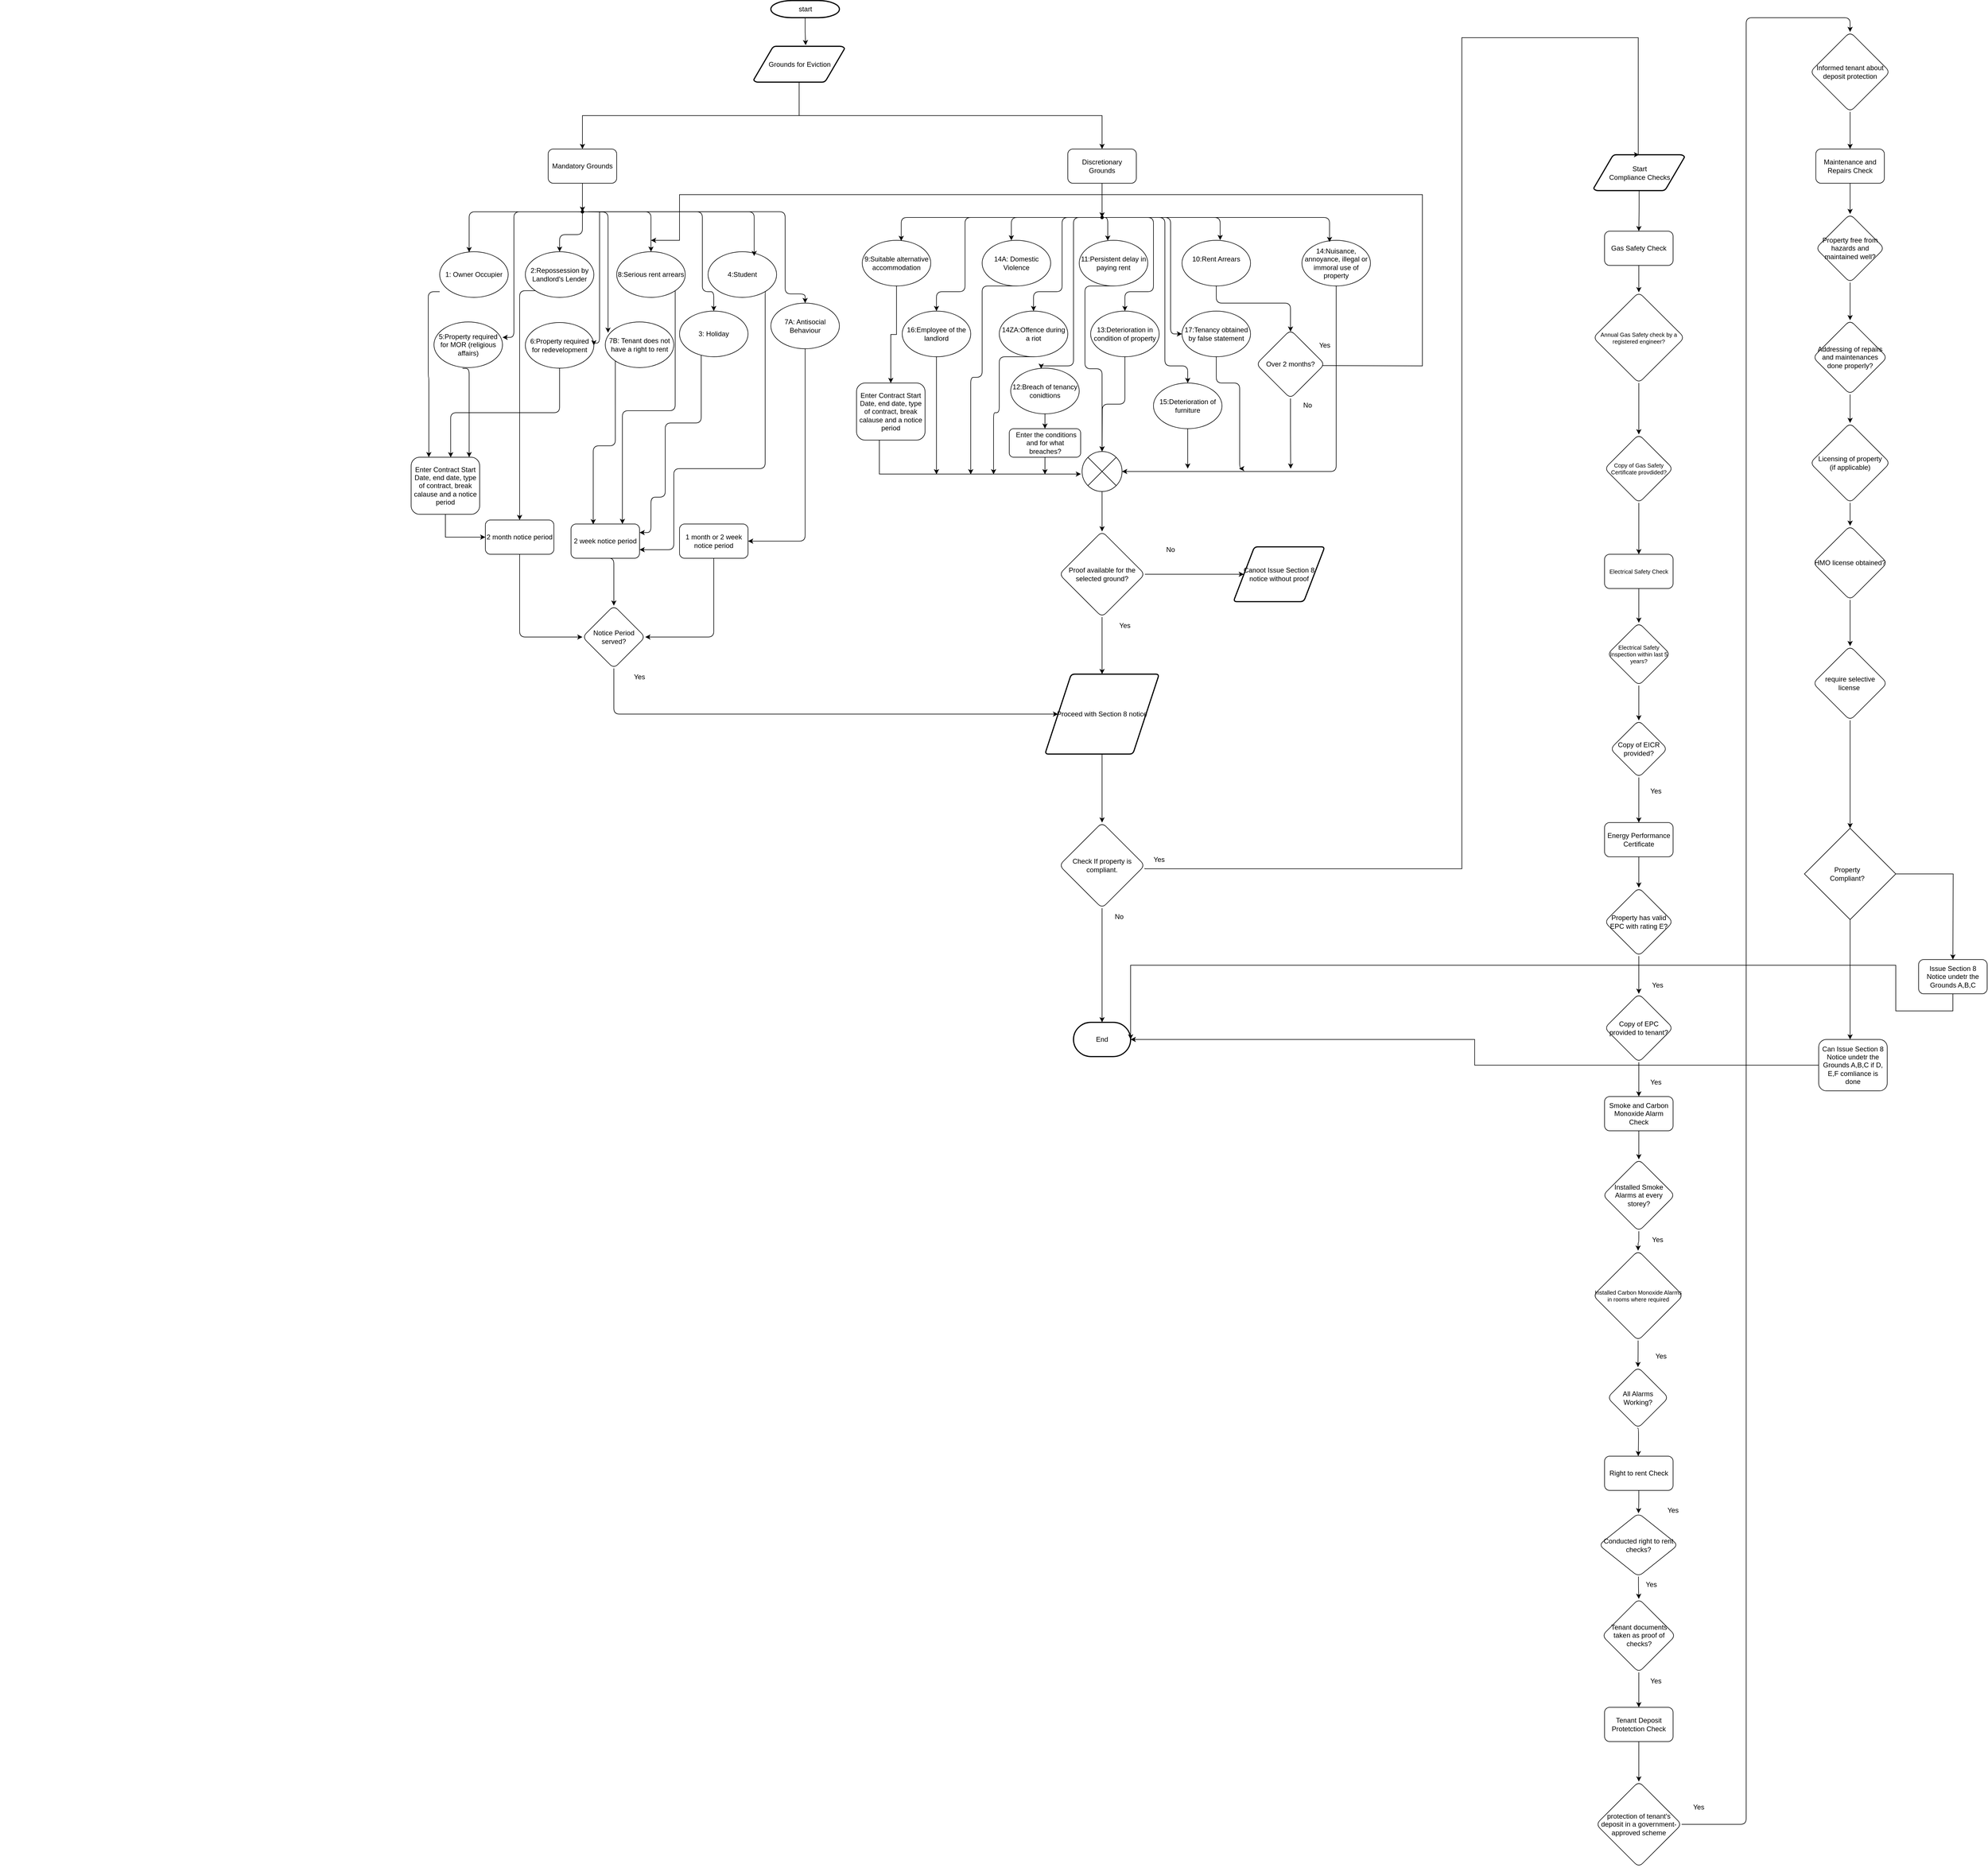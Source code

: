 <mxfile version="24.7.6">
  <diagram id="6a731a19-8d31-9384-78a2-239565b7b9f0" name="Page-1">
    <mxGraphModel dx="4200" dy="3295" grid="1" gridSize="10" guides="1" tooltips="1" connect="1" arrows="1" fold="1" page="1" pageScale="1" pageWidth="1169" pageHeight="827" backgroundImage="{&quot;src&quot;:&quot;data:page/id,w53Dd-lVr7fE5M_wyQU0&quot;}" math="0" shadow="0">
      <root>
        <mxCell id="0" />
        <mxCell id="1" parent="0" />
        <mxCell id="SI17v7a-W4Yoiyr1OpRp-143" value="start" style="shape=mxgraph.flowchart.terminator;strokeWidth=2;gradientDirection=north;fontStyle=0;html=1;labelBackgroundColor=none;rounded=1;aspect=fixed;" parent="1" vertex="1">
          <mxGeometry x="1350" y="-150" width="120" height="30" as="geometry" />
        </mxCell>
        <mxCell id="NaB1ei5CI6gFPzK8n1wO-52" value="" style="edgeStyle=orthogonalEdgeStyle;rounded=1;orthogonalLoop=1;jettySize=auto;html=1;labelBackgroundColor=none;fontColor=default;" parent="1" source="SI17v7a-W4Yoiyr1OpRp-144" target="SI17v7a-W4Yoiyr1OpRp-207" edge="1">
          <mxGeometry relative="1" as="geometry" />
        </mxCell>
        <mxCell id="SI17v7a-W4Yoiyr1OpRp-144" value="&lt;div&gt;Start&lt;/div&gt;Compliance Checks" style="shape=mxgraph.flowchart.data;strokeWidth=2;gradientDirection=north;fontStyle=0;html=1;labelBackgroundColor=none;rounded=1;" parent="1" vertex="1">
          <mxGeometry x="2791.01" y="120" width="159" height="63" as="geometry" />
        </mxCell>
        <mxCell id="NaB1ei5CI6gFPzK8n1wO-49" style="edgeStyle=orthogonalEdgeStyle;rounded=1;orthogonalLoop=1;jettySize=auto;html=1;exitX=0.5;exitY=1;exitDx=0;exitDy=0;entryX=0.5;entryY=0;entryDx=0;entryDy=0;labelBackgroundColor=none;fontColor=default;" parent="1" source="SI17v7a-W4Yoiyr1OpRp-197" target="SI17v7a-W4Yoiyr1OpRp-202" edge="1">
          <mxGeometry relative="1" as="geometry" />
        </mxCell>
        <mxCell id="SI17v7a-W4Yoiyr1OpRp-197" value="Annual Gas Safety check by a registered engineer?" style="rhombus;whiteSpace=wrap;html=1;rounded=1;fontSize=10;labelBackgroundColor=none;" parent="1" vertex="1">
          <mxGeometry x="2790.01" y="361" width="160" height="159" as="geometry" />
        </mxCell>
        <mxCell id="SI17v7a-W4Yoiyr1OpRp-205" value="" style="edgeStyle=orthogonalEdgeStyle;rounded=1;orthogonalLoop=1;jettySize=auto;html=1;labelBackgroundColor=none;fontColor=default;" parent="1" source="SI17v7a-W4Yoiyr1OpRp-202" target="SI17v7a-W4Yoiyr1OpRp-204" edge="1">
          <mxGeometry relative="1" as="geometry" />
        </mxCell>
        <mxCell id="SI17v7a-W4Yoiyr1OpRp-202" value="Copy of Gas Safety Certificate provdided?" style="rhombus;whiteSpace=wrap;html=1;rounded=1;fontSize=10;labelBackgroundColor=none;" parent="1" vertex="1">
          <mxGeometry x="2810" y="610" width="120" height="120" as="geometry" />
        </mxCell>
        <mxCell id="NaB1ei5CI6gFPzK8n1wO-14" value="" style="edgeStyle=orthogonalEdgeStyle;rounded=1;orthogonalLoop=1;jettySize=auto;html=1;labelBackgroundColor=none;fontColor=default;" parent="1" source="SI17v7a-W4Yoiyr1OpRp-204" target="SI17v7a-W4Yoiyr1OpRp-210" edge="1">
          <mxGeometry relative="1" as="geometry" />
        </mxCell>
        <mxCell id="SI17v7a-W4Yoiyr1OpRp-204" value="Electrical Safety Check" style="whiteSpace=wrap;html=1;fontSize=10;rounded=1;labelBackgroundColor=none;" parent="1" vertex="1">
          <mxGeometry x="2810" y="820" width="120" height="60" as="geometry" />
        </mxCell>
        <mxCell id="NaB1ei5CI6gFPzK8n1wO-54" value="" style="edgeStyle=orthogonalEdgeStyle;rounded=1;orthogonalLoop=1;jettySize=auto;html=1;labelBackgroundColor=none;fontColor=default;" parent="1" source="SI17v7a-W4Yoiyr1OpRp-207" target="SI17v7a-W4Yoiyr1OpRp-197" edge="1">
          <mxGeometry relative="1" as="geometry" />
        </mxCell>
        <mxCell id="SI17v7a-W4Yoiyr1OpRp-207" value="Gas Safety Check" style="rounded=1;whiteSpace=wrap;html=1;labelBackgroundColor=none;" parent="1" vertex="1">
          <mxGeometry x="2810.01" y="254" width="120" height="60" as="geometry" />
        </mxCell>
        <mxCell id="NaB1ei5CI6gFPzK8n1wO-15" value="" style="edgeStyle=orthogonalEdgeStyle;rounded=1;orthogonalLoop=1;jettySize=auto;html=1;labelBackgroundColor=none;fontColor=default;" parent="1" source="SI17v7a-W4Yoiyr1OpRp-210" target="SI17v7a-W4Yoiyr1OpRp-217" edge="1">
          <mxGeometry relative="1" as="geometry" />
        </mxCell>
        <mxCell id="SI17v7a-W4Yoiyr1OpRp-210" value="Electrical Safety Inspection within last 5 years?" style="rhombus;whiteSpace=wrap;html=1;fontSize=10;labelBackgroundColor=none;rounded=1;" parent="1" vertex="1">
          <mxGeometry x="2815" y="940" width="110" height="110" as="geometry" />
        </mxCell>
        <mxCell id="NaB1ei5CI6gFPzK8n1wO-16" value="" style="edgeStyle=orthogonalEdgeStyle;rounded=1;orthogonalLoop=1;jettySize=auto;html=1;labelBackgroundColor=none;fontColor=default;" parent="1" source="SI17v7a-W4Yoiyr1OpRp-217" target="SI17v7a-W4Yoiyr1OpRp-218" edge="1">
          <mxGeometry relative="1" as="geometry" />
        </mxCell>
        <mxCell id="SI17v7a-W4Yoiyr1OpRp-217" value="Copy of EICR provided?" style="rhombus;whiteSpace=wrap;html=1;aspect=fixed;labelBackgroundColor=none;rounded=1;" parent="1" vertex="1">
          <mxGeometry x="2820" y="1111" width="100" height="100" as="geometry" />
        </mxCell>
        <mxCell id="NaB1ei5CI6gFPzK8n1wO-17" value="" style="edgeStyle=orthogonalEdgeStyle;rounded=1;orthogonalLoop=1;jettySize=auto;html=1;labelBackgroundColor=none;fontColor=default;" parent="1" source="SI17v7a-W4Yoiyr1OpRp-218" target="SI17v7a-W4Yoiyr1OpRp-219" edge="1">
          <mxGeometry relative="1" as="geometry" />
        </mxCell>
        <mxCell id="SI17v7a-W4Yoiyr1OpRp-218" value="Energy Performance Certificate" style="rounded=1;whiteSpace=wrap;html=1;labelBackgroundColor=none;" parent="1" vertex="1">
          <mxGeometry x="2810" y="1290" width="120" height="60" as="geometry" />
        </mxCell>
        <mxCell id="NaB1ei5CI6gFPzK8n1wO-18" value="" style="edgeStyle=orthogonalEdgeStyle;rounded=1;orthogonalLoop=1;jettySize=auto;html=1;labelBackgroundColor=none;fontColor=default;" parent="1" source="SI17v7a-W4Yoiyr1OpRp-219" target="SI17v7a-W4Yoiyr1OpRp-220" edge="1">
          <mxGeometry relative="1" as="geometry" />
        </mxCell>
        <mxCell id="SI17v7a-W4Yoiyr1OpRp-219" value="Property has valid EPC with rating E?" style="rhombus;whiteSpace=wrap;html=1;aspect=fixed;labelBackgroundColor=none;rounded=1;" parent="1" vertex="1">
          <mxGeometry x="2810" y="1404" width="120" height="120" as="geometry" />
        </mxCell>
        <mxCell id="NaB1ei5CI6gFPzK8n1wO-19" value="" style="edgeStyle=orthogonalEdgeStyle;rounded=1;orthogonalLoop=1;jettySize=auto;html=1;labelBackgroundColor=none;fontColor=default;" parent="1" source="SI17v7a-W4Yoiyr1OpRp-220" target="SI17v7a-W4Yoiyr1OpRp-221" edge="1">
          <mxGeometry relative="1" as="geometry" />
        </mxCell>
        <mxCell id="SI17v7a-W4Yoiyr1OpRp-220" value="Copy of EPC provided to tenant?" style="rhombus;whiteSpace=wrap;html=1;aspect=fixed;labelBackgroundColor=none;rounded=1;" parent="1" vertex="1">
          <mxGeometry x="2810" y="1590" width="120" height="120" as="geometry" />
        </mxCell>
        <mxCell id="NaB1ei5CI6gFPzK8n1wO-20" value="" style="edgeStyle=orthogonalEdgeStyle;rounded=1;orthogonalLoop=1;jettySize=auto;html=1;labelBackgroundColor=none;fontColor=default;" parent="1" source="SI17v7a-W4Yoiyr1OpRp-221" target="SI17v7a-W4Yoiyr1OpRp-222" edge="1">
          <mxGeometry relative="1" as="geometry" />
        </mxCell>
        <mxCell id="SI17v7a-W4Yoiyr1OpRp-221" value="Smoke and Carbon Monoxide Alarm Check" style="rounded=1;whiteSpace=wrap;html=1;labelBackgroundColor=none;" parent="1" vertex="1">
          <mxGeometry x="2810" y="1770" width="120" height="60" as="geometry" />
        </mxCell>
        <mxCell id="NaB1ei5CI6gFPzK8n1wO-21" value="" style="edgeStyle=orthogonalEdgeStyle;rounded=1;orthogonalLoop=1;jettySize=auto;html=1;labelBackgroundColor=none;fontColor=default;" parent="1" source="SI17v7a-W4Yoiyr1OpRp-222" target="SI17v7a-W4Yoiyr1OpRp-223" edge="1">
          <mxGeometry relative="1" as="geometry" />
        </mxCell>
        <mxCell id="SI17v7a-W4Yoiyr1OpRp-222" value="Installed Smoke Alarms at every storey?" style="rhombus;whiteSpace=wrap;html=1;aspect=fixed;fontSize=12;labelBackgroundColor=none;rounded=1;" parent="1" vertex="1">
          <mxGeometry x="2807" y="1880" width="126" height="126" as="geometry" />
        </mxCell>
        <mxCell id="NaB1ei5CI6gFPzK8n1wO-22" value="" style="edgeStyle=orthogonalEdgeStyle;rounded=1;orthogonalLoop=1;jettySize=auto;html=1;labelBackgroundColor=none;fontColor=default;" parent="1" source="SI17v7a-W4Yoiyr1OpRp-223" target="SI17v7a-W4Yoiyr1OpRp-224" edge="1">
          <mxGeometry relative="1" as="geometry" />
        </mxCell>
        <mxCell id="SI17v7a-W4Yoiyr1OpRp-223" value="Installed Carbon Monoxide Alarms in rooms where required" style="rhombus;aspect=fixed;verticalAlign=middle;align=center;whiteSpace=wrap;html=1;horizontal=1;fontSize=10;labelBackgroundColor=none;rounded=1;" parent="1" vertex="1">
          <mxGeometry x="2790" y="2040" width="157.5" height="157.5" as="geometry" />
        </mxCell>
        <mxCell id="NaB1ei5CI6gFPzK8n1wO-81" style="edgeStyle=orthogonalEdgeStyle;rounded=1;orthogonalLoop=1;jettySize=auto;html=1;exitX=0.5;exitY=1;exitDx=0;exitDy=0;entryX=0.5;entryY=0;entryDx=0;entryDy=0;labelBackgroundColor=none;fontColor=default;" parent="1" edge="1">
          <mxGeometry relative="1" as="geometry">
            <mxPoint x="2867.51" y="2351" as="sourcePoint" />
            <mxPoint x="2869.01" y="2400" as="targetPoint" />
            <Array as="points">
              <mxPoint x="2869.47" y="2351" />
              <mxPoint x="2869.47" y="2376" />
              <mxPoint x="2868.47" y="2376" />
            </Array>
          </mxGeometry>
        </mxCell>
        <mxCell id="SI17v7a-W4Yoiyr1OpRp-224" value="All Alarms Working?" style="rhombus;whiteSpace=wrap;html=1;aspect=fixed;labelBackgroundColor=none;rounded=1;" parent="1" vertex="1">
          <mxGeometry x="2815" y="2244" width="107" height="107" as="geometry" />
        </mxCell>
        <mxCell id="NaB1ei5CI6gFPzK8n1wO-24" value="" style="edgeStyle=orthogonalEdgeStyle;rounded=1;orthogonalLoop=1;jettySize=auto;html=1;labelBackgroundColor=none;fontColor=default;" parent="1" source="SI17v7a-W4Yoiyr1OpRp-226" target="SI17v7a-W4Yoiyr1OpRp-227" edge="1">
          <mxGeometry relative="1" as="geometry" />
        </mxCell>
        <mxCell id="SI17v7a-W4Yoiyr1OpRp-226" value="Right to rent Check" style="rounded=1;whiteSpace=wrap;html=1;labelBackgroundColor=none;" parent="1" vertex="1">
          <mxGeometry x="2810" y="2400" width="120" height="60" as="geometry" />
        </mxCell>
        <mxCell id="NaB1ei5CI6gFPzK8n1wO-25" value="" style="edgeStyle=orthogonalEdgeStyle;rounded=1;orthogonalLoop=1;jettySize=auto;html=1;labelBackgroundColor=none;fontColor=default;" parent="1" source="SI17v7a-W4Yoiyr1OpRp-227" target="SI17v7a-W4Yoiyr1OpRp-228" edge="1">
          <mxGeometry relative="1" as="geometry" />
        </mxCell>
        <mxCell id="SI17v7a-W4Yoiyr1OpRp-227" value="Conducted right to rent checks?" style="rhombus;whiteSpace=wrap;html=1;aspect=fixed;labelBackgroundColor=none;rounded=1;" parent="1" vertex="1">
          <mxGeometry x="2800" y="2500" width="138.75" height="111" as="geometry" />
        </mxCell>
        <mxCell id="NaB1ei5CI6gFPzK8n1wO-26" value="" style="edgeStyle=orthogonalEdgeStyle;rounded=1;orthogonalLoop=1;jettySize=auto;html=1;labelBackgroundColor=none;fontColor=default;" parent="1" source="SI17v7a-W4Yoiyr1OpRp-228" target="SI17v7a-W4Yoiyr1OpRp-229" edge="1">
          <mxGeometry relative="1" as="geometry" />
        </mxCell>
        <mxCell id="SI17v7a-W4Yoiyr1OpRp-228" value="Tenant documents taken as proof of checks?" style="rhombus;whiteSpace=wrap;html=1;aspect=fixed;labelBackgroundColor=none;rounded=1;" parent="1" vertex="1">
          <mxGeometry x="2805.63" y="2650" width="128.75" height="128.75" as="geometry" />
        </mxCell>
        <mxCell id="NaB1ei5CI6gFPzK8n1wO-27" value="" style="edgeStyle=orthogonalEdgeStyle;rounded=1;orthogonalLoop=1;jettySize=auto;html=1;labelBackgroundColor=none;fontColor=default;" parent="1" source="SI17v7a-W4Yoiyr1OpRp-229" target="NaB1ei5CI6gFPzK8n1wO-1" edge="1">
          <mxGeometry relative="1" as="geometry" />
        </mxCell>
        <mxCell id="SI17v7a-W4Yoiyr1OpRp-229" value="Tenant Deposit Protetction Check" style="rounded=1;whiteSpace=wrap;html=1;labelBackgroundColor=none;" parent="1" vertex="1">
          <mxGeometry x="2810" y="2840" width="120" height="60" as="geometry" />
        </mxCell>
        <mxCell id="NaB1ei5CI6gFPzK8n1wO-3" style="edgeStyle=orthogonalEdgeStyle;rounded=1;orthogonalLoop=1;jettySize=auto;html=1;exitX=1;exitY=0.5;exitDx=0;exitDy=0;entryX=0.5;entryY=0;entryDx=0;entryDy=0;labelBackgroundColor=none;fontColor=default;" parent="1" source="NaB1ei5CI6gFPzK8n1wO-1" target="NaB1ei5CI6gFPzK8n1wO-2" edge="1">
          <mxGeometry relative="1" as="geometry">
            <Array as="points">
              <mxPoint x="3058" y="3045" />
              <mxPoint x="3058" y="-120" />
            </Array>
          </mxGeometry>
        </mxCell>
        <mxCell id="NaB1ei5CI6gFPzK8n1wO-1" value="protection of tenant&#39;s deposit in a government-approved scheme" style="rhombus;whiteSpace=wrap;html=1;aspect=fixed;labelBackgroundColor=none;rounded=1;" parent="1" vertex="1">
          <mxGeometry x="2795.01" y="2970" width="150" height="150" as="geometry" />
        </mxCell>
        <mxCell id="NaB1ei5CI6gFPzK8n1wO-28" value="" style="edgeStyle=orthogonalEdgeStyle;rounded=1;orthogonalLoop=1;jettySize=auto;html=1;labelBackgroundColor=none;fontColor=default;" parent="1" source="NaB1ei5CI6gFPzK8n1wO-2" target="NaB1ei5CI6gFPzK8n1wO-5" edge="1">
          <mxGeometry relative="1" as="geometry" />
        </mxCell>
        <mxCell id="NaB1ei5CI6gFPzK8n1wO-2" value="Informed tenant about deposit protection" style="rhombus;whiteSpace=wrap;html=1;aspect=fixed;labelBackgroundColor=none;rounded=1;" parent="1" vertex="1">
          <mxGeometry x="3170" y="-95" width="140" height="140" as="geometry" />
        </mxCell>
        <mxCell id="NaB1ei5CI6gFPzK8n1wO-29" value="" style="edgeStyle=orthogonalEdgeStyle;rounded=1;orthogonalLoop=1;jettySize=auto;html=1;labelBackgroundColor=none;fontColor=default;" parent="1" source="NaB1ei5CI6gFPzK8n1wO-5" target="NaB1ei5CI6gFPzK8n1wO-6" edge="1">
          <mxGeometry relative="1" as="geometry" />
        </mxCell>
        <mxCell id="NaB1ei5CI6gFPzK8n1wO-5" value="Maintenance and Repairs Check" style="rounded=1;whiteSpace=wrap;html=1;labelBackgroundColor=none;" parent="1" vertex="1">
          <mxGeometry x="3180" y="110" width="120" height="60" as="geometry" />
        </mxCell>
        <mxCell id="NaB1ei5CI6gFPzK8n1wO-30" value="" style="edgeStyle=orthogonalEdgeStyle;rounded=1;orthogonalLoop=1;jettySize=auto;html=1;labelBackgroundColor=none;fontColor=default;" parent="1" source="NaB1ei5CI6gFPzK8n1wO-6" target="NaB1ei5CI6gFPzK8n1wO-7" edge="1">
          <mxGeometry relative="1" as="geometry" />
        </mxCell>
        <mxCell id="NaB1ei5CI6gFPzK8n1wO-6" value="Property free from hazards and maintained well?" style="rhombus;whiteSpace=wrap;html=1;aspect=fixed;labelBackgroundColor=none;rounded=1;" parent="1" vertex="1">
          <mxGeometry x="3180" y="224" width="120" height="120" as="geometry" />
        </mxCell>
        <mxCell id="NaB1ei5CI6gFPzK8n1wO-31" value="" style="edgeStyle=orthogonalEdgeStyle;rounded=1;orthogonalLoop=1;jettySize=auto;html=1;labelBackgroundColor=none;fontColor=default;" parent="1" source="NaB1ei5CI6gFPzK8n1wO-7" target="NaB1ei5CI6gFPzK8n1wO-9" edge="1">
          <mxGeometry relative="1" as="geometry" />
        </mxCell>
        <mxCell id="NaB1ei5CI6gFPzK8n1wO-7" value="Addressing of repairs and maintenances done properly?" style="rhombus;whiteSpace=wrap;html=1;labelBackgroundColor=none;rounded=1;" parent="1" vertex="1">
          <mxGeometry x="3175" y="410" width="130" height="130" as="geometry" />
        </mxCell>
        <mxCell id="NaB1ei5CI6gFPzK8n1wO-32" value="" style="edgeStyle=orthogonalEdgeStyle;rounded=1;orthogonalLoop=1;jettySize=auto;html=1;labelBackgroundColor=none;fontColor=default;" parent="1" source="NaB1ei5CI6gFPzK8n1wO-9" target="NaB1ei5CI6gFPzK8n1wO-10" edge="1">
          <mxGeometry relative="1" as="geometry" />
        </mxCell>
        <mxCell id="NaB1ei5CI6gFPzK8n1wO-9" value="Licensing of property&lt;br&gt;(if applicable)" style="rhombus;whiteSpace=wrap;html=1;labelBackgroundColor=none;rounded=1;" parent="1" vertex="1">
          <mxGeometry x="3170" y="590" width="140" height="140" as="geometry" />
        </mxCell>
        <mxCell id="NaB1ei5CI6gFPzK8n1wO-33" value="" style="edgeStyle=orthogonalEdgeStyle;rounded=1;orthogonalLoop=1;jettySize=auto;html=1;labelBackgroundColor=none;fontColor=default;" parent="1" source="NaB1ei5CI6gFPzK8n1wO-10" target="NaB1ei5CI6gFPzK8n1wO-11" edge="1">
          <mxGeometry relative="1" as="geometry" />
        </mxCell>
        <mxCell id="NaB1ei5CI6gFPzK8n1wO-10" value="HMO license obtained?" style="rhombus;whiteSpace=wrap;html=1;labelBackgroundColor=none;rounded=1;" parent="1" vertex="1">
          <mxGeometry x="3175" y="770" width="130" height="130" as="geometry" />
        </mxCell>
        <mxCell id="e0D3AWwHxU1m0dlwX4DL-28" style="edgeStyle=orthogonalEdgeStyle;rounded=0;orthogonalLoop=1;jettySize=auto;html=1;exitX=0.5;exitY=1;exitDx=0;exitDy=0;" edge="1" parent="1" source="NaB1ei5CI6gFPzK8n1wO-11">
          <mxGeometry relative="1" as="geometry">
            <mxPoint x="3240" y="1300" as="targetPoint" />
          </mxGeometry>
        </mxCell>
        <mxCell id="NaB1ei5CI6gFPzK8n1wO-11" value="require selective license&amp;nbsp;" style="rhombus;whiteSpace=wrap;html=1;labelBackgroundColor=none;rounded=1;" parent="1" vertex="1">
          <mxGeometry x="3175" y="981" width="130" height="130" as="geometry" />
        </mxCell>
        <mxCell id="e0D3AWwHxU1m0dlwX4DL-2" style="edgeStyle=orthogonalEdgeStyle;rounded=0;orthogonalLoop=1;jettySize=auto;html=1;exitX=0.5;exitY=1;exitDx=0;exitDy=0;exitPerimeter=0;entryX=0.5;entryY=0;entryDx=0;entryDy=0;" edge="1" parent="1" source="NaB1ei5CI6gFPzK8n1wO-34" target="2SIheKZ0EB6rmvXdWuKG-2">
          <mxGeometry relative="1" as="geometry">
            <mxPoint x="1399.5" y="80" as="targetPoint" />
          </mxGeometry>
        </mxCell>
        <mxCell id="e0D3AWwHxU1m0dlwX4DL-3" style="edgeStyle=orthogonalEdgeStyle;rounded=0;orthogonalLoop=1;jettySize=auto;html=1;exitX=0.5;exitY=1;exitDx=0;exitDy=0;exitPerimeter=0;" edge="1" parent="1" source="NaB1ei5CI6gFPzK8n1wO-34" target="2SIheKZ0EB6rmvXdWuKG-1">
          <mxGeometry relative="1" as="geometry">
            <mxPoint x="1300" y="120" as="targetPoint" />
          </mxGeometry>
        </mxCell>
        <mxCell id="NaB1ei5CI6gFPzK8n1wO-34" value="Grounds for Eviction" style="shape=mxgraph.flowchart.data;strokeWidth=2;gradientDirection=north;fontStyle=0;html=1;labelBackgroundColor=none;rounded=1;" parent="1" vertex="1">
          <mxGeometry x="1320" y="-70" width="159" height="63" as="geometry" />
        </mxCell>
        <mxCell id="NaB1ei5CI6gFPzK8n1wO-37" value="Yes" style="text;html=1;align=center;verticalAlign=middle;whiteSpace=wrap;rounded=1;labelBackgroundColor=none;" parent="1" vertex="1">
          <mxGeometry x="2945.01" y="3000" width="60" height="30" as="geometry" />
        </mxCell>
        <mxCell id="NaB1ei5CI6gFPzK8n1wO-38" value="Yes" style="text;html=1;align=center;verticalAlign=middle;whiteSpace=wrap;rounded=1;labelBackgroundColor=none;" parent="1" vertex="1">
          <mxGeometry x="2862" y="2610" width="60" height="30" as="geometry" />
        </mxCell>
        <mxCell id="NaB1ei5CI6gFPzK8n1wO-39" value="Yes" style="text;html=1;align=center;verticalAlign=middle;whiteSpace=wrap;rounded=1;labelBackgroundColor=none;" parent="1" vertex="1">
          <mxGeometry x="2870" y="2778.75" width="60" height="30" as="geometry" />
        </mxCell>
        <mxCell id="NaB1ei5CI6gFPzK8n1wO-40" value="Yes" style="text;html=1;align=center;verticalAlign=middle;whiteSpace=wrap;rounded=1;labelBackgroundColor=none;" parent="1" vertex="1">
          <mxGeometry x="2900" y="2480" width="60" height="30" as="geometry" />
        </mxCell>
        <mxCell id="NaB1ei5CI6gFPzK8n1wO-41" value="Yes" style="text;html=1;align=center;verticalAlign=middle;whiteSpace=wrap;rounded=1;labelBackgroundColor=none;" parent="1" vertex="1">
          <mxGeometry x="2878.75" y="2210" width="60" height="30" as="geometry" />
        </mxCell>
        <mxCell id="NaB1ei5CI6gFPzK8n1wO-42" value="Yes" style="text;html=1;align=center;verticalAlign=middle;whiteSpace=wrap;rounded=1;labelBackgroundColor=none;" parent="1" vertex="1">
          <mxGeometry x="2873" y="2006" width="60" height="30" as="geometry" />
        </mxCell>
        <mxCell id="NaB1ei5CI6gFPzK8n1wO-43" value="Yes" style="text;html=1;align=center;verticalAlign=middle;whiteSpace=wrap;rounded=1;labelBackgroundColor=none;" parent="1" vertex="1">
          <mxGeometry x="2870" y="1730" width="60" height="30" as="geometry" />
        </mxCell>
        <mxCell id="NaB1ei5CI6gFPzK8n1wO-44" value="Yes" style="text;html=1;align=center;verticalAlign=middle;whiteSpace=wrap;rounded=1;labelBackgroundColor=none;" parent="1" vertex="1">
          <mxGeometry x="2873" y="1560" width="60" height="30" as="geometry" />
        </mxCell>
        <mxCell id="NaB1ei5CI6gFPzK8n1wO-45" value="Yes" style="text;html=1;align=center;verticalAlign=middle;whiteSpace=wrap;rounded=1;labelBackgroundColor=none;" parent="1" vertex="1">
          <mxGeometry x="2870" y="1220" width="60" height="30" as="geometry" />
        </mxCell>
        <mxCell id="2SIheKZ0EB6rmvXdWuKG-1" value="Mandatory Grounds" style="rounded=1;whiteSpace=wrap;html=1;labelBackgroundColor=none;" parent="1" vertex="1">
          <mxGeometry x="960" y="110" width="120" height="60" as="geometry" />
        </mxCell>
        <mxCell id="2SIheKZ0EB6rmvXdWuKG-2" value="Discretionary Grounds" style="rounded=1;whiteSpace=wrap;html=1;labelBackgroundColor=none;" parent="1" vertex="1">
          <mxGeometry x="1870" y="110" width="120" height="60" as="geometry" />
        </mxCell>
        <mxCell id="2SIheKZ0EB6rmvXdWuKG-30" style="edgeStyle=orthogonalEdgeStyle;rounded=1;orthogonalLoop=1;jettySize=auto;html=1;exitX=0;exitY=0.5;exitDx=0;exitDy=0;labelBackgroundColor=none;fontColor=default;" parent="1" edge="1">
          <mxGeometry relative="1" as="geometry">
            <mxPoint x="770" y="359.98" as="sourcePoint" />
            <mxPoint x="751" y="650" as="targetPoint" />
            <Array as="points">
              <mxPoint x="750" y="359.98" />
              <mxPoint x="750" y="509.98" />
              <mxPoint x="751" y="509.98" />
            </Array>
          </mxGeometry>
        </mxCell>
        <mxCell id="2SIheKZ0EB6rmvXdWuKG-5" value="1: Owner Occupier" style="ellipse;whiteSpace=wrap;html=1;labelBackgroundColor=none;rounded=1;" parent="1" vertex="1">
          <mxGeometry x="770" y="290" width="120" height="80" as="geometry" />
        </mxCell>
        <mxCell id="2SIheKZ0EB6rmvXdWuKG-32" style="edgeStyle=orthogonalEdgeStyle;rounded=1;orthogonalLoop=1;jettySize=auto;html=1;exitX=0;exitY=1;exitDx=0;exitDy=0;labelBackgroundColor=none;fontColor=default;entryX=0.5;entryY=0;entryDx=0;entryDy=0;" parent="1" source="2SIheKZ0EB6rmvXdWuKG-6" target="2SIheKZ0EB6rmvXdWuKG-15" edge="1">
          <mxGeometry relative="1" as="geometry">
            <Array as="points">
              <mxPoint x="910" y="358" />
            </Array>
            <mxPoint x="910" y="640" as="targetPoint" />
          </mxGeometry>
        </mxCell>
        <mxCell id="2SIheKZ0EB6rmvXdWuKG-6" value="2:Repossession by Landlord&#39;s Lender" style="ellipse;whiteSpace=wrap;html=1;labelBackgroundColor=none;rounded=1;" parent="1" vertex="1">
          <mxGeometry x="920" y="290" width="120" height="80" as="geometry" />
        </mxCell>
        <mxCell id="2SIheKZ0EB6rmvXdWuKG-36" style="edgeStyle=orthogonalEdgeStyle;rounded=1;orthogonalLoop=1;jettySize=auto;html=1;exitX=0;exitY=1;exitDx=0;exitDy=0;entryX=1;entryY=0.25;entryDx=0;entryDy=0;labelBackgroundColor=none;fontColor=default;" parent="1" source="2SIheKZ0EB6rmvXdWuKG-8" target="2SIheKZ0EB6rmvXdWuKG-16" edge="1">
          <mxGeometry relative="1" as="geometry">
            <mxPoint x="1140" y="790" as="targetPoint" />
            <Array as="points">
              <mxPoint x="1228" y="590" />
              <mxPoint x="1165" y="590" />
              <mxPoint x="1165" y="720" />
              <mxPoint x="1140" y="720" />
              <mxPoint x="1140" y="782" />
            </Array>
          </mxGeometry>
        </mxCell>
        <mxCell id="2SIheKZ0EB6rmvXdWuKG-8" value="3: Holiday" style="ellipse;whiteSpace=wrap;html=1;labelBackgroundColor=none;rounded=1;" parent="1" vertex="1">
          <mxGeometry x="1190" y="394" width="120" height="80" as="geometry" />
        </mxCell>
        <mxCell id="2SIheKZ0EB6rmvXdWuKG-38" style="edgeStyle=orthogonalEdgeStyle;rounded=1;orthogonalLoop=1;jettySize=auto;html=1;exitX=1;exitY=1;exitDx=0;exitDy=0;entryX=1;entryY=0.75;entryDx=0;entryDy=0;labelBackgroundColor=none;fontColor=default;" parent="1" source="2SIheKZ0EB6rmvXdWuKG-9" target="2SIheKZ0EB6rmvXdWuKG-16" edge="1">
          <mxGeometry relative="1" as="geometry">
            <Array as="points">
              <mxPoint x="1340" y="358" />
              <mxPoint x="1340" y="670" />
              <mxPoint x="1180" y="670" />
              <mxPoint x="1180" y="812" />
            </Array>
          </mxGeometry>
        </mxCell>
        <mxCell id="2SIheKZ0EB6rmvXdWuKG-9" value="4:Student" style="ellipse;whiteSpace=wrap;html=1;labelBackgroundColor=none;rounded=1;" parent="1" vertex="1">
          <mxGeometry x="1240" y="290" width="120" height="80" as="geometry" />
        </mxCell>
        <mxCell id="2SIheKZ0EB6rmvXdWuKG-10" value="5:Property required for MOR (religious affairs)" style="ellipse;whiteSpace=wrap;html=1;labelBackgroundColor=none;rounded=1;" parent="1" vertex="1">
          <mxGeometry x="760" y="413" width="120" height="80" as="geometry" />
        </mxCell>
        <mxCell id="2SIheKZ0EB6rmvXdWuKG-33" style="edgeStyle=orthogonalEdgeStyle;rounded=1;orthogonalLoop=1;jettySize=auto;html=1;exitX=0.5;exitY=1;exitDx=0;exitDy=0;labelBackgroundColor=none;fontColor=default;entryX=0.577;entryY=0.002;entryDx=0;entryDy=0;entryPerimeter=0;" parent="1" source="2SIheKZ0EB6rmvXdWuKG-11" target="e0D3AWwHxU1m0dlwX4DL-4" edge="1">
          <mxGeometry relative="1" as="geometry">
            <mxPoint x="980" y="650" as="targetPoint" />
          </mxGeometry>
        </mxCell>
        <mxCell id="2SIheKZ0EB6rmvXdWuKG-11" value="6:Property required for redevelopment" style="ellipse;whiteSpace=wrap;html=1;labelBackgroundColor=none;rounded=1;" parent="1" vertex="1">
          <mxGeometry x="920" y="414" width="120" height="80" as="geometry" />
        </mxCell>
        <mxCell id="2SIheKZ0EB6rmvXdWuKG-39" style="edgeStyle=orthogonalEdgeStyle;rounded=1;orthogonalLoop=1;jettySize=auto;html=1;exitX=0.5;exitY=1;exitDx=0;exitDy=0;entryX=1;entryY=0.5;entryDx=0;entryDy=0;labelBackgroundColor=none;fontColor=default;" parent="1" source="2SIheKZ0EB6rmvXdWuKG-12" target="2SIheKZ0EB6rmvXdWuKG-17" edge="1">
          <mxGeometry relative="1" as="geometry" />
        </mxCell>
        <mxCell id="2SIheKZ0EB6rmvXdWuKG-12" value="7A: Antisocial Behaviour" style="ellipse;whiteSpace=wrap;html=1;labelBackgroundColor=none;rounded=1;" parent="1" vertex="1">
          <mxGeometry x="1350" y="380" width="120" height="80" as="geometry" />
        </mxCell>
        <mxCell id="2SIheKZ0EB6rmvXdWuKG-13" value="7B: Tenant does not have a right to rent" style="ellipse;whiteSpace=wrap;html=1;labelBackgroundColor=none;rounded=1;" parent="1" vertex="1">
          <mxGeometry x="1060" y="413" width="120" height="80" as="geometry" />
        </mxCell>
        <mxCell id="2SIheKZ0EB6rmvXdWuKG-35" style="edgeStyle=orthogonalEdgeStyle;rounded=1;orthogonalLoop=1;jettySize=auto;html=1;exitX=1;exitY=1;exitDx=0;exitDy=0;entryX=0.75;entryY=0;entryDx=0;entryDy=0;labelBackgroundColor=none;fontColor=default;" parent="1" source="2SIheKZ0EB6rmvXdWuKG-14" target="2SIheKZ0EB6rmvXdWuKG-16" edge="1">
          <mxGeometry relative="1" as="geometry" />
        </mxCell>
        <mxCell id="2SIheKZ0EB6rmvXdWuKG-14" value="8:Serious rent arrears" style="ellipse;whiteSpace=wrap;html=1;labelBackgroundColor=none;rounded=1;" parent="1" vertex="1">
          <mxGeometry x="1080" y="290" width="120" height="80" as="geometry" />
        </mxCell>
        <mxCell id="2SIheKZ0EB6rmvXdWuKG-43" style="edgeStyle=orthogonalEdgeStyle;rounded=1;orthogonalLoop=1;jettySize=auto;html=1;exitX=0.5;exitY=1;exitDx=0;exitDy=0;entryX=0;entryY=0.5;entryDx=0;entryDy=0;labelBackgroundColor=none;fontColor=default;" parent="1" source="2SIheKZ0EB6rmvXdWuKG-15" target="2SIheKZ0EB6rmvXdWuKG-40" edge="1">
          <mxGeometry relative="1" as="geometry" />
        </mxCell>
        <mxCell id="2SIheKZ0EB6rmvXdWuKG-15" value="2 month notice period" style="rounded=1;whiteSpace=wrap;html=1;labelBackgroundColor=none;" parent="1" vertex="1">
          <mxGeometry x="850" y="760" width="120" height="60" as="geometry" />
        </mxCell>
        <mxCell id="2SIheKZ0EB6rmvXdWuKG-68" style="edgeStyle=orthogonalEdgeStyle;rounded=1;orthogonalLoop=1;jettySize=auto;html=1;exitX=0.5;exitY=1;exitDx=0;exitDy=0;entryX=0.5;entryY=0;entryDx=0;entryDy=0;labelBackgroundColor=none;fontColor=default;" parent="1" source="2SIheKZ0EB6rmvXdWuKG-16" target="2SIheKZ0EB6rmvXdWuKG-40" edge="1">
          <mxGeometry relative="1" as="geometry">
            <Array as="points">
              <mxPoint x="1075" y="827" />
            </Array>
          </mxGeometry>
        </mxCell>
        <mxCell id="2SIheKZ0EB6rmvXdWuKG-16" value="2 week notice period" style="rounded=1;whiteSpace=wrap;html=1;labelBackgroundColor=none;" parent="1" vertex="1">
          <mxGeometry x="1000" y="767" width="120" height="60" as="geometry" />
        </mxCell>
        <mxCell id="2SIheKZ0EB6rmvXdWuKG-69" style="edgeStyle=orthogonalEdgeStyle;rounded=1;orthogonalLoop=1;jettySize=auto;html=1;exitX=0.5;exitY=1;exitDx=0;exitDy=0;entryX=1;entryY=0.5;entryDx=0;entryDy=0;labelBackgroundColor=none;fontColor=default;" parent="1" source="2SIheKZ0EB6rmvXdWuKG-17" target="2SIheKZ0EB6rmvXdWuKG-40" edge="1">
          <mxGeometry relative="1" as="geometry" />
        </mxCell>
        <mxCell id="2SIheKZ0EB6rmvXdWuKG-17" value="1 month or 2 week notice period" style="rounded=1;whiteSpace=wrap;html=1;labelBackgroundColor=none;" parent="1" vertex="1">
          <mxGeometry x="1190" y="767" width="120" height="60" as="geometry" />
        </mxCell>
        <mxCell id="2SIheKZ0EB6rmvXdWuKG-22" style="edgeStyle=orthogonalEdgeStyle;rounded=1;orthogonalLoop=1;jettySize=auto;html=1;entryX=0.5;entryY=0;entryDx=0;entryDy=0;labelBackgroundColor=none;fontColor=default;" parent="1" source="2SIheKZ0EB6rmvXdWuKG-19" target="2SIheKZ0EB6rmvXdWuKG-6" edge="1">
          <mxGeometry relative="1" as="geometry" />
        </mxCell>
        <mxCell id="2SIheKZ0EB6rmvXdWuKG-23" style="edgeStyle=orthogonalEdgeStyle;rounded=1;orthogonalLoop=1;jettySize=auto;html=1;entryX=0.5;entryY=0;entryDx=0;entryDy=0;labelBackgroundColor=none;fontColor=default;" parent="1" source="2SIheKZ0EB6rmvXdWuKG-19" target="2SIheKZ0EB6rmvXdWuKG-14" edge="1">
          <mxGeometry relative="1" as="geometry" />
        </mxCell>
        <mxCell id="2SIheKZ0EB6rmvXdWuKG-26" style="edgeStyle=orthogonalEdgeStyle;rounded=1;orthogonalLoop=1;jettySize=auto;html=1;entryX=1;entryY=0.5;entryDx=0;entryDy=0;labelBackgroundColor=none;fontColor=default;" parent="1" target="2SIheKZ0EB6rmvXdWuKG-11" edge="1">
          <mxGeometry relative="1" as="geometry">
            <mxPoint x="1050" y="220" as="sourcePoint" />
            <mxPoint x="1050.0" y="450" as="targetPoint" />
            <Array as="points">
              <mxPoint x="1050" y="450" />
            </Array>
          </mxGeometry>
        </mxCell>
        <mxCell id="2SIheKZ0EB6rmvXdWuKG-28" style="edgeStyle=orthogonalEdgeStyle;rounded=1;orthogonalLoop=1;jettySize=auto;html=1;entryX=0.04;entryY=0.236;entryDx=0;entryDy=0;entryPerimeter=0;labelBackgroundColor=none;fontColor=default;" parent="1" target="2SIheKZ0EB6rmvXdWuKG-13" edge="1">
          <mxGeometry relative="1" as="geometry">
            <mxPoint x="1010" y="220" as="sourcePoint" />
            <mxPoint x="1077.574" y="424.716" as="targetPoint" />
          </mxGeometry>
        </mxCell>
        <mxCell id="2SIheKZ0EB6rmvXdWuKG-19" value="" style="shape=waypoint;fillStyle=solid;size=6;pointerEvents=1;points=[];resizable=0;rotatable=0;perimeter=centerPerimeter;snapToPoint=1;labelBackgroundColor=none;rounded=1;" parent="1" vertex="1">
          <mxGeometry x="1010" y="210" width="20" height="20" as="geometry" />
        </mxCell>
        <mxCell id="2SIheKZ0EB6rmvXdWuKG-20" style="edgeStyle=orthogonalEdgeStyle;rounded=1;orthogonalLoop=1;jettySize=auto;html=1;exitX=0.5;exitY=1;exitDx=0;exitDy=0;entryX=0.371;entryY=0.792;entryDx=0;entryDy=0;entryPerimeter=0;labelBackgroundColor=none;fontColor=default;" parent="1" source="2SIheKZ0EB6rmvXdWuKG-1" target="2SIheKZ0EB6rmvXdWuKG-19" edge="1">
          <mxGeometry relative="1" as="geometry" />
        </mxCell>
        <mxCell id="2SIheKZ0EB6rmvXdWuKG-21" style="edgeStyle=orthogonalEdgeStyle;rounded=1;orthogonalLoop=1;jettySize=auto;html=1;entryX=0.43;entryY=0.01;entryDx=0;entryDy=0;entryPerimeter=0;labelBackgroundColor=none;fontColor=default;" parent="1" source="2SIheKZ0EB6rmvXdWuKG-19" target="2SIheKZ0EB6rmvXdWuKG-5" edge="1">
          <mxGeometry relative="1" as="geometry" />
        </mxCell>
        <mxCell id="2SIheKZ0EB6rmvXdWuKG-24" style="edgeStyle=orthogonalEdgeStyle;rounded=1;orthogonalLoop=1;jettySize=auto;html=1;entryX=0.673;entryY=0.094;entryDx=0;entryDy=0;entryPerimeter=0;labelBackgroundColor=none;fontColor=default;" parent="1" source="2SIheKZ0EB6rmvXdWuKG-19" target="2SIheKZ0EB6rmvXdWuKG-9" edge="1">
          <mxGeometry relative="1" as="geometry" />
        </mxCell>
        <mxCell id="2SIheKZ0EB6rmvXdWuKG-25" style="edgeStyle=orthogonalEdgeStyle;rounded=1;orthogonalLoop=1;jettySize=auto;html=1;labelBackgroundColor=none;fontColor=default;" parent="1" edge="1">
          <mxGeometry relative="1" as="geometry">
            <mxPoint x="1030" y="219.92" as="sourcePoint" />
            <mxPoint x="1410" y="380" as="targetPoint" />
            <Array as="points">
              <mxPoint x="1375" y="219.92" />
              <mxPoint x="1375" y="363.92" />
            </Array>
          </mxGeometry>
        </mxCell>
        <mxCell id="2SIheKZ0EB6rmvXdWuKG-27" style="edgeStyle=orthogonalEdgeStyle;rounded=1;orthogonalLoop=1;jettySize=auto;html=1;entryX=1;entryY=0.338;entryDx=0;entryDy=0;entryPerimeter=0;labelBackgroundColor=none;fontColor=default;" parent="1" source="2SIheKZ0EB6rmvXdWuKG-19" target="2SIheKZ0EB6rmvXdWuKG-10" edge="1">
          <mxGeometry relative="1" as="geometry">
            <Array as="points">
              <mxPoint x="900" y="220" />
              <mxPoint x="900" y="440" />
            </Array>
          </mxGeometry>
        </mxCell>
        <mxCell id="2SIheKZ0EB6rmvXdWuKG-29" style="edgeStyle=orthogonalEdgeStyle;rounded=1;orthogonalLoop=1;jettySize=auto;html=1;entryX=0.5;entryY=0;entryDx=0;entryDy=0;labelBackgroundColor=none;fontColor=default;" parent="1" source="2SIheKZ0EB6rmvXdWuKG-19" target="2SIheKZ0EB6rmvXdWuKG-8" edge="1">
          <mxGeometry relative="1" as="geometry">
            <Array as="points">
              <mxPoint x="1230" y="220" />
              <mxPoint x="1230" y="360" />
              <mxPoint x="1250" y="360" />
            </Array>
          </mxGeometry>
        </mxCell>
        <mxCell id="2SIheKZ0EB6rmvXdWuKG-31" style="edgeStyle=orthogonalEdgeStyle;rounded=1;orthogonalLoop=1;jettySize=auto;html=1;exitX=0.5;exitY=1;exitDx=0;exitDy=0;labelBackgroundColor=none;fontColor=default;entryX=0.93;entryY=-0.014;entryDx=0;entryDy=0;entryPerimeter=0;" parent="1" edge="1">
          <mxGeometry relative="1" as="geometry">
            <mxPoint x="821.6" y="650.0" as="targetPoint" />
            <Array as="points">
              <mxPoint x="822" y="494.4" />
            </Array>
            <mxPoint x="810" y="494.4" as="sourcePoint" />
          </mxGeometry>
        </mxCell>
        <mxCell id="2SIheKZ0EB6rmvXdWuKG-34" style="edgeStyle=orthogonalEdgeStyle;rounded=1;orthogonalLoop=1;jettySize=auto;html=1;exitX=0;exitY=1;exitDx=0;exitDy=0;entryX=0.324;entryY=0.009;entryDx=0;entryDy=0;entryPerimeter=0;labelBackgroundColor=none;fontColor=default;" parent="1" source="2SIheKZ0EB6rmvXdWuKG-13" target="2SIheKZ0EB6rmvXdWuKG-16" edge="1">
          <mxGeometry relative="1" as="geometry" />
        </mxCell>
        <mxCell id="2SIheKZ0EB6rmvXdWuKG-89" style="edgeStyle=orthogonalEdgeStyle;rounded=1;orthogonalLoop=1;jettySize=auto;html=1;exitX=0.5;exitY=1;exitDx=0;exitDy=0;entryX=0;entryY=0.5;entryDx=0;entryDy=0;labelBackgroundColor=none;fontColor=default;" parent="1" source="2SIheKZ0EB6rmvXdWuKG-40" target="2SIheKZ0EB6rmvXdWuKG-85" edge="1">
          <mxGeometry relative="1" as="geometry">
            <Array as="points">
              <mxPoint x="1075" y="1100" />
            </Array>
          </mxGeometry>
        </mxCell>
        <mxCell id="2SIheKZ0EB6rmvXdWuKG-40" value="Notice Period served?" style="rhombus;whiteSpace=wrap;html=1;labelBackgroundColor=none;rounded=1;" parent="1" vertex="1">
          <mxGeometry x="1020" y="910" width="110" height="110" as="geometry" />
        </mxCell>
        <mxCell id="2SIheKZ0EB6rmvXdWuKG-57" value="" style="edgeStyle=orthogonalEdgeStyle;rounded=1;orthogonalLoop=1;jettySize=auto;html=1;labelBackgroundColor=none;fontColor=default;" parent="1" source="2SIheKZ0EB6rmvXdWuKG-44" target="2SIheKZ0EB6rmvXdWuKG-47" edge="1">
          <mxGeometry relative="1" as="geometry">
            <Array as="points">
              <mxPoint x="1940" y="230" />
            </Array>
          </mxGeometry>
        </mxCell>
        <mxCell id="2SIheKZ0EB6rmvXdWuKG-60" style="edgeStyle=orthogonalEdgeStyle;rounded=1;orthogonalLoop=1;jettySize=auto;html=1;entryX=0.5;entryY=0;entryDx=0;entryDy=0;labelBackgroundColor=none;fontColor=default;" parent="1" source="2SIheKZ0EB6rmvXdWuKG-44" target="2SIheKZ0EB6rmvXdWuKG-49" edge="1">
          <mxGeometry relative="1" as="geometry">
            <Array as="points">
              <mxPoint x="2020" y="230" />
              <mxPoint x="2020" y="360" />
              <mxPoint x="1970" y="360" />
            </Array>
          </mxGeometry>
        </mxCell>
        <mxCell id="2SIheKZ0EB6rmvXdWuKG-61" style="edgeStyle=orthogonalEdgeStyle;rounded=1;orthogonalLoop=1;jettySize=auto;html=1;entryX=0.5;entryY=0;entryDx=0;entryDy=0;labelBackgroundColor=none;fontColor=default;" parent="1" source="2SIheKZ0EB6rmvXdWuKG-44" target="2SIheKZ0EB6rmvXdWuKG-52" edge="1">
          <mxGeometry relative="1" as="geometry">
            <Array as="points">
              <mxPoint x="1860" y="230" />
              <mxPoint x="1860" y="360" />
              <mxPoint x="1810" y="360" />
            </Array>
          </mxGeometry>
        </mxCell>
        <mxCell id="2SIheKZ0EB6rmvXdWuKG-62" style="edgeStyle=orthogonalEdgeStyle;rounded=1;orthogonalLoop=1;jettySize=auto;html=1;labelBackgroundColor=none;fontColor=default;" parent="1" source="2SIheKZ0EB6rmvXdWuKG-44" target="2SIheKZ0EB6rmvXdWuKG-56" edge="1">
          <mxGeometry relative="1" as="geometry">
            <Array as="points">
              <mxPoint x="2050" y="230" />
              <mxPoint x="2050" y="434" />
            </Array>
          </mxGeometry>
        </mxCell>
        <mxCell id="2SIheKZ0EB6rmvXdWuKG-64" style="edgeStyle=orthogonalEdgeStyle;rounded=1;orthogonalLoop=1;jettySize=auto;html=1;entryX=0.5;entryY=0;entryDx=0;entryDy=0;labelBackgroundColor=none;fontColor=default;" parent="1" source="2SIheKZ0EB6rmvXdWuKG-44" target="2SIheKZ0EB6rmvXdWuKG-54" edge="1">
          <mxGeometry relative="1" as="geometry">
            <Array as="points">
              <mxPoint x="1690" y="230" />
              <mxPoint x="1690" y="360" />
              <mxPoint x="1640" y="360" />
            </Array>
          </mxGeometry>
        </mxCell>
        <mxCell id="2SIheKZ0EB6rmvXdWuKG-65" style="edgeStyle=orthogonalEdgeStyle;rounded=1;orthogonalLoop=1;jettySize=auto;html=1;entryX=0.5;entryY=0;entryDx=0;entryDy=0;labelBackgroundColor=none;fontColor=default;" parent="1" source="2SIheKZ0EB6rmvXdWuKG-44" target="2SIheKZ0EB6rmvXdWuKG-53" edge="1">
          <mxGeometry relative="1" as="geometry">
            <Array as="points">
              <mxPoint x="2040" y="230" />
              <mxPoint x="2040" y="490" />
              <mxPoint x="2080" y="490" />
            </Array>
          </mxGeometry>
        </mxCell>
        <mxCell id="2SIheKZ0EB6rmvXdWuKG-66" style="edgeStyle=orthogonalEdgeStyle;rounded=1;orthogonalLoop=1;jettySize=auto;html=1;entryX=0.445;entryY=0.012;entryDx=0;entryDy=0;entryPerimeter=0;labelBackgroundColor=none;fontColor=default;" parent="1" source="2SIheKZ0EB6rmvXdWuKG-44" target="2SIheKZ0EB6rmvXdWuKG-48" edge="1">
          <mxGeometry relative="1" as="geometry">
            <Array as="points">
              <mxPoint x="1880" y="230" />
              <mxPoint x="1880" y="490" />
              <mxPoint x="1823" y="490" />
            </Array>
          </mxGeometry>
        </mxCell>
        <mxCell id="2SIheKZ0EB6rmvXdWuKG-44" value="" style="shape=waypoint;fillStyle=solid;size=6;pointerEvents=1;points=[];resizable=0;rotatable=0;perimeter=centerPerimeter;snapToPoint=1;labelBackgroundColor=none;rounded=1;" parent="1" vertex="1">
          <mxGeometry x="1920" y="220" width="20" height="20" as="geometry" />
        </mxCell>
        <mxCell id="e0D3AWwHxU1m0dlwX4DL-8" style="edgeStyle=orthogonalEdgeStyle;rounded=0;orthogonalLoop=1;jettySize=auto;html=1;" edge="1" parent="1" source="2SIheKZ0EB6rmvXdWuKG-45" target="e0D3AWwHxU1m0dlwX4DL-6">
          <mxGeometry relative="1" as="geometry" />
        </mxCell>
        <mxCell id="2SIheKZ0EB6rmvXdWuKG-45" value="9:Suitable alternative accommodation" style="ellipse;whiteSpace=wrap;html=1;labelBackgroundColor=none;rounded=1;" parent="1" vertex="1">
          <mxGeometry x="1510" y="270" width="120" height="80" as="geometry" />
        </mxCell>
        <mxCell id="2SIheKZ0EB6rmvXdWuKG-83" style="edgeStyle=orthogonalEdgeStyle;rounded=1;orthogonalLoop=1;jettySize=auto;html=1;exitX=0.5;exitY=1;exitDx=0;exitDy=0;labelBackgroundColor=none;fontColor=default;" parent="1" source="2SIheKZ0EB6rmvXdWuKG-46" edge="1">
          <mxGeometry relative="1" as="geometry">
            <mxPoint x="2260" y="430" as="targetPoint" />
            <Array as="points">
              <mxPoint x="2130" y="380" />
              <mxPoint x="2260" y="380" />
            </Array>
          </mxGeometry>
        </mxCell>
        <mxCell id="2SIheKZ0EB6rmvXdWuKG-46" value="10:Rent Arrears&lt;div&gt;&lt;br&gt;&lt;/div&gt;" style="ellipse;whiteSpace=wrap;html=1;labelBackgroundColor=none;rounded=1;" parent="1" vertex="1">
          <mxGeometry x="2070" y="270" width="120" height="80" as="geometry" />
        </mxCell>
        <mxCell id="2SIheKZ0EB6rmvXdWuKG-47" value="11:Persistent delay in paying rent" style="ellipse;whiteSpace=wrap;html=1;labelBackgroundColor=none;rounded=1;" parent="1" vertex="1">
          <mxGeometry x="1890" y="270" width="120" height="80" as="geometry" />
        </mxCell>
        <mxCell id="2SIheKZ0EB6rmvXdWuKG-77" style="edgeStyle=orthogonalEdgeStyle;rounded=1;orthogonalLoop=1;jettySize=auto;html=1;labelBackgroundColor=none;fontColor=default;" parent="1" source="e0D3AWwHxU1m0dlwX4DL-10" edge="1">
          <mxGeometry relative="1" as="geometry">
            <mxPoint x="1830" y="680" as="targetPoint" />
          </mxGeometry>
        </mxCell>
        <mxCell id="2SIheKZ0EB6rmvXdWuKG-48" value="12:Breach of tenancy conidtions" style="ellipse;whiteSpace=wrap;html=1;labelBackgroundColor=none;rounded=1;" parent="1" vertex="1">
          <mxGeometry x="1770" y="494" width="120" height="80" as="geometry" />
        </mxCell>
        <mxCell id="2SIheKZ0EB6rmvXdWuKG-79" style="edgeStyle=orthogonalEdgeStyle;rounded=1;orthogonalLoop=1;jettySize=auto;html=1;exitX=0.5;exitY=1;exitDx=0;exitDy=0;labelBackgroundColor=none;fontColor=default;" parent="1" source="2SIheKZ0EB6rmvXdWuKG-49" edge="1">
          <mxGeometry relative="1" as="geometry">
            <mxPoint x="1930" y="640" as="targetPoint" />
          </mxGeometry>
        </mxCell>
        <mxCell id="2SIheKZ0EB6rmvXdWuKG-49" value="13:Deterioration in condition of property" style="ellipse;whiteSpace=wrap;html=1;labelBackgroundColor=none;rounded=1;" parent="1" vertex="1">
          <mxGeometry x="1910" y="394" width="120" height="80" as="geometry" />
        </mxCell>
        <mxCell id="2SIheKZ0EB6rmvXdWuKG-50" value="14:Nuisance, annoyance, illegal or immoral use of property" style="ellipse;whiteSpace=wrap;html=1;labelBackgroundColor=none;rounded=1;" parent="1" vertex="1">
          <mxGeometry x="2280" y="270" width="120" height="80" as="geometry" />
        </mxCell>
        <mxCell id="2SIheKZ0EB6rmvXdWuKG-74" style="edgeStyle=orthogonalEdgeStyle;rounded=1;orthogonalLoop=1;jettySize=auto;html=1;exitX=0.5;exitY=1;exitDx=0;exitDy=0;labelBackgroundColor=none;fontColor=default;" parent="1" source="2SIheKZ0EB6rmvXdWuKG-51" edge="1">
          <mxGeometry relative="1" as="geometry">
            <mxPoint x="1700" y="680" as="targetPoint" />
            <Array as="points">
              <mxPoint x="1720" y="350" />
              <mxPoint x="1720" y="510" />
              <mxPoint x="1700" y="510" />
            </Array>
          </mxGeometry>
        </mxCell>
        <mxCell id="2SIheKZ0EB6rmvXdWuKG-51" value="14A: Domestic Violence" style="ellipse;whiteSpace=wrap;html=1;labelBackgroundColor=none;rounded=1;" parent="1" vertex="1">
          <mxGeometry x="1720" y="270" width="120" height="80" as="geometry" />
        </mxCell>
        <mxCell id="2SIheKZ0EB6rmvXdWuKG-75" style="edgeStyle=orthogonalEdgeStyle;rounded=1;orthogonalLoop=1;jettySize=auto;html=1;exitX=0.5;exitY=1;exitDx=0;exitDy=0;labelBackgroundColor=none;fontColor=default;" parent="1" source="2SIheKZ0EB6rmvXdWuKG-52" edge="1">
          <mxGeometry relative="1" as="geometry">
            <mxPoint x="1740" y="680" as="targetPoint" />
            <Array as="points">
              <mxPoint x="1750" y="474" />
              <mxPoint x="1750" y="572" />
              <mxPoint x="1740" y="572" />
            </Array>
          </mxGeometry>
        </mxCell>
        <mxCell id="2SIheKZ0EB6rmvXdWuKG-52" value="14ZA:Offence during a riot" style="ellipse;whiteSpace=wrap;html=1;labelBackgroundColor=none;rounded=1;" parent="1" vertex="1">
          <mxGeometry x="1750" y="394" width="120" height="80" as="geometry" />
        </mxCell>
        <mxCell id="2SIheKZ0EB6rmvXdWuKG-81" style="edgeStyle=orthogonalEdgeStyle;rounded=1;orthogonalLoop=1;jettySize=auto;html=1;exitX=0.5;exitY=1;exitDx=0;exitDy=0;labelBackgroundColor=none;fontColor=default;" parent="1" source="2SIheKZ0EB6rmvXdWuKG-53" edge="1">
          <mxGeometry relative="1" as="geometry">
            <mxPoint x="2080" y="670" as="targetPoint" />
          </mxGeometry>
        </mxCell>
        <mxCell id="2SIheKZ0EB6rmvXdWuKG-53" value="15:Deterioration of furniture" style="ellipse;whiteSpace=wrap;html=1;labelBackgroundColor=none;rounded=1;" parent="1" vertex="1">
          <mxGeometry x="2020" y="520" width="120" height="80" as="geometry" />
        </mxCell>
        <mxCell id="2SIheKZ0EB6rmvXdWuKG-73" style="edgeStyle=orthogonalEdgeStyle;rounded=1;orthogonalLoop=1;jettySize=auto;html=1;exitX=0.5;exitY=1;exitDx=0;exitDy=0;labelBackgroundColor=none;fontColor=default;" parent="1" source="2SIheKZ0EB6rmvXdWuKG-54" edge="1">
          <mxGeometry relative="1" as="geometry">
            <mxPoint x="1640" y="680" as="targetPoint" />
          </mxGeometry>
        </mxCell>
        <mxCell id="2SIheKZ0EB6rmvXdWuKG-54" value="16:Employee of the landlord" style="ellipse;whiteSpace=wrap;html=1;labelBackgroundColor=none;rounded=1;" parent="1" vertex="1">
          <mxGeometry x="1580" y="394" width="120" height="80" as="geometry" />
        </mxCell>
        <mxCell id="2SIheKZ0EB6rmvXdWuKG-82" style="edgeStyle=orthogonalEdgeStyle;rounded=1;orthogonalLoop=1;jettySize=auto;html=1;labelBackgroundColor=none;fontColor=default;" parent="1" source="2SIheKZ0EB6rmvXdWuKG-56" edge="1">
          <mxGeometry relative="1" as="geometry">
            <mxPoint x="2170" y="670" as="targetPoint" />
            <Array as="points">
              <mxPoint x="2130" y="520" />
              <mxPoint x="2171" y="520" />
              <mxPoint x="2171" y="670" />
            </Array>
          </mxGeometry>
        </mxCell>
        <mxCell id="2SIheKZ0EB6rmvXdWuKG-56" value="17:Tenancy obtained by false statement" style="ellipse;whiteSpace=wrap;html=1;labelBackgroundColor=none;rounded=1;" parent="1" vertex="1">
          <mxGeometry x="2070" y="394" width="120" height="80" as="geometry" />
        </mxCell>
        <mxCell id="2SIheKZ0EB6rmvXdWuKG-58" style="edgeStyle=orthogonalEdgeStyle;rounded=1;orthogonalLoop=1;jettySize=auto;html=1;entryX=0.426;entryY=0.002;entryDx=0;entryDy=0;entryPerimeter=0;labelBackgroundColor=none;fontColor=default;" parent="1" source="2SIheKZ0EB6rmvXdWuKG-44" target="2SIheKZ0EB6rmvXdWuKG-51" edge="1">
          <mxGeometry relative="1" as="geometry" />
        </mxCell>
        <mxCell id="2SIheKZ0EB6rmvXdWuKG-59" style="edgeStyle=orthogonalEdgeStyle;rounded=1;orthogonalLoop=1;jettySize=auto;html=1;entryX=0.557;entryY=-0.005;entryDx=0;entryDy=0;entryPerimeter=0;labelBackgroundColor=none;fontColor=default;" parent="1" source="2SIheKZ0EB6rmvXdWuKG-44" target="2SIheKZ0EB6rmvXdWuKG-46" edge="1">
          <mxGeometry relative="1" as="geometry" />
        </mxCell>
        <mxCell id="2SIheKZ0EB6rmvXdWuKG-63" style="edgeStyle=orthogonalEdgeStyle;rounded=1;orthogonalLoop=1;jettySize=auto;html=1;entryX=0.569;entryY=0.014;entryDx=0;entryDy=0;entryPerimeter=0;labelBackgroundColor=none;fontColor=default;" parent="1" source="2SIheKZ0EB6rmvXdWuKG-44" target="2SIheKZ0EB6rmvXdWuKG-45" edge="1">
          <mxGeometry relative="1" as="geometry" />
        </mxCell>
        <mxCell id="2SIheKZ0EB6rmvXdWuKG-67" style="edgeStyle=orthogonalEdgeStyle;rounded=1;orthogonalLoop=1;jettySize=auto;html=1;entryX=0.403;entryY=0.037;entryDx=0;entryDy=0;entryPerimeter=0;labelBackgroundColor=none;fontColor=default;" parent="1" source="2SIheKZ0EB6rmvXdWuKG-44" target="2SIheKZ0EB6rmvXdWuKG-50" edge="1">
          <mxGeometry relative="1" as="geometry" />
        </mxCell>
        <mxCell id="2SIheKZ0EB6rmvXdWuKG-87" style="edgeStyle=orthogonalEdgeStyle;rounded=1;orthogonalLoop=1;jettySize=auto;html=1;exitX=0.5;exitY=1;exitDx=0;exitDy=0;entryX=0.5;entryY=0;entryDx=0;entryDy=0;labelBackgroundColor=none;fontColor=default;" parent="1" source="2SIheKZ0EB6rmvXdWuKG-70" target="2SIheKZ0EB6rmvXdWuKG-85" edge="1">
          <mxGeometry relative="1" as="geometry" />
        </mxCell>
        <mxCell id="2SIheKZ0EB6rmvXdWuKG-92" style="edgeStyle=orthogonalEdgeStyle;rounded=1;orthogonalLoop=1;jettySize=auto;html=1;exitX=1;exitY=0.5;exitDx=0;exitDy=0;entryX=0;entryY=0.5;entryDx=0;entryDy=0;labelBackgroundColor=none;fontColor=default;" parent="1" source="2SIheKZ0EB6rmvXdWuKG-70" target="2SIheKZ0EB6rmvXdWuKG-91" edge="1">
          <mxGeometry relative="1" as="geometry" />
        </mxCell>
        <mxCell id="2SIheKZ0EB6rmvXdWuKG-70" value="Proof available for the selected ground?" style="rhombus;whiteSpace=wrap;html=1;labelBackgroundColor=none;rounded=1;" parent="1" vertex="1">
          <mxGeometry x="1855" y="780" width="150" height="150" as="geometry" />
        </mxCell>
        <mxCell id="2SIheKZ0EB6rmvXdWuKG-84" style="edgeStyle=orthogonalEdgeStyle;rounded=1;orthogonalLoop=1;jettySize=auto;html=1;exitX=0.5;exitY=1;exitDx=0;exitDy=0;exitPerimeter=0;labelBackgroundColor=none;fontColor=default;" parent="1" source="2SIheKZ0EB6rmvXdWuKG-71" target="2SIheKZ0EB6rmvXdWuKG-70" edge="1">
          <mxGeometry relative="1" as="geometry" />
        </mxCell>
        <mxCell id="2SIheKZ0EB6rmvXdWuKG-71" value="" style="verticalLabelPosition=bottom;verticalAlign=top;html=1;shape=mxgraph.flowchart.or;labelBackgroundColor=none;rounded=1;" parent="1" vertex="1">
          <mxGeometry x="1895" y="640" width="70" height="70" as="geometry" />
        </mxCell>
        <mxCell id="2SIheKZ0EB6rmvXdWuKG-78" style="edgeStyle=orthogonalEdgeStyle;rounded=1;orthogonalLoop=1;jettySize=auto;html=1;exitX=0.5;exitY=1;exitDx=0;exitDy=0;entryX=0.5;entryY=0;entryDx=0;entryDy=0;entryPerimeter=0;labelBackgroundColor=none;fontColor=default;" parent="1" source="2SIheKZ0EB6rmvXdWuKG-47" target="2SIheKZ0EB6rmvXdWuKG-71" edge="1">
          <mxGeometry relative="1" as="geometry">
            <Array as="points">
              <mxPoint x="1900" y="350" />
              <mxPoint x="1900" y="495" />
              <mxPoint x="1930" y="495" />
            </Array>
          </mxGeometry>
        </mxCell>
        <mxCell id="2SIheKZ0EB6rmvXdWuKG-80" style="edgeStyle=orthogonalEdgeStyle;rounded=1;orthogonalLoop=1;jettySize=auto;html=1;entryX=1;entryY=0.5;entryDx=0;entryDy=0;entryPerimeter=0;labelBackgroundColor=none;fontColor=default;" parent="1" source="2SIheKZ0EB6rmvXdWuKG-50" target="2SIheKZ0EB6rmvXdWuKG-71" edge="1">
          <mxGeometry relative="1" as="geometry">
            <Array as="points">
              <mxPoint x="2340" y="675" />
            </Array>
          </mxGeometry>
        </mxCell>
        <mxCell id="e0D3AWwHxU1m0dlwX4DL-21" style="edgeStyle=orthogonalEdgeStyle;rounded=0;orthogonalLoop=1;jettySize=auto;html=1;exitX=0.5;exitY=1;exitDx=0;exitDy=0;" edge="1" parent="1" source="2SIheKZ0EB6rmvXdWuKG-85" target="e0D3AWwHxU1m0dlwX4DL-20">
          <mxGeometry relative="1" as="geometry" />
        </mxCell>
        <mxCell id="2SIheKZ0EB6rmvXdWuKG-85" value="Proceed with Section 8 notice" style="shape=parallelogram;html=1;strokeWidth=2;perimeter=parallelogramPerimeter;whiteSpace=wrap;rounded=1;arcSize=12;size=0.23;labelBackgroundColor=none;" parent="1" vertex="1">
          <mxGeometry x="1830" y="1030" width="200" height="140" as="geometry" />
        </mxCell>
        <mxCell id="2SIheKZ0EB6rmvXdWuKG-88" value="Yes" style="text;html=1;align=center;verticalAlign=middle;whiteSpace=wrap;rounded=1;labelBackgroundColor=none;" parent="1" vertex="1">
          <mxGeometry x="1940" y="930" width="60" height="30" as="geometry" />
        </mxCell>
        <mxCell id="2SIheKZ0EB6rmvXdWuKG-90" value="Yes" style="text;html=1;align=center;verticalAlign=middle;whiteSpace=wrap;rounded=1;labelBackgroundColor=none;" parent="1" vertex="1">
          <mxGeometry x="1090" y="1020" width="60" height="30" as="geometry" />
        </mxCell>
        <mxCell id="2SIheKZ0EB6rmvXdWuKG-91" value="Canoot Issue Section 8 notice without proof" style="shape=parallelogram;html=1;strokeWidth=2;perimeter=parallelogramPerimeter;whiteSpace=wrap;rounded=1;arcSize=12;size=0.23;aspect=fixed;labelBackgroundColor=none;" parent="1" vertex="1">
          <mxGeometry x="2160" y="807" width="160" height="96" as="geometry" />
        </mxCell>
        <mxCell id="2SIheKZ0EB6rmvXdWuKG-93" value="No" style="text;html=1;align=center;verticalAlign=middle;whiteSpace=wrap;rounded=1;labelBackgroundColor=none;" parent="1" vertex="1">
          <mxGeometry x="2020" y="797" width="60" height="30" as="geometry" />
        </mxCell>
        <mxCell id="2SIheKZ0EB6rmvXdWuKG-94" value="End" style="strokeWidth=2;html=1;shape=mxgraph.flowchart.terminator;whiteSpace=wrap;labelBackgroundColor=none;rounded=1;" parent="1" vertex="1">
          <mxGeometry x="1880" y="1640" width="100" height="60" as="geometry" />
        </mxCell>
        <mxCell id="e0D3AWwHxU1m0dlwX4DL-1" style="edgeStyle=orthogonalEdgeStyle;rounded=0;orthogonalLoop=1;jettySize=auto;html=1;entryX=0.572;entryY=-0.029;entryDx=0;entryDy=0;entryPerimeter=0;" edge="1" parent="1" source="SI17v7a-W4Yoiyr1OpRp-143" target="NaB1ei5CI6gFPzK8n1wO-34">
          <mxGeometry relative="1" as="geometry" />
        </mxCell>
        <mxCell id="e0D3AWwHxU1m0dlwX4DL-5" style="edgeStyle=orthogonalEdgeStyle;rounded=0;orthogonalLoop=1;jettySize=auto;html=1;exitX=0.5;exitY=1;exitDx=0;exitDy=0;entryX=0;entryY=0.5;entryDx=0;entryDy=0;" edge="1" parent="1" source="e0D3AWwHxU1m0dlwX4DL-4" target="2SIheKZ0EB6rmvXdWuKG-15">
          <mxGeometry relative="1" as="geometry" />
        </mxCell>
        <mxCell id="e0D3AWwHxU1m0dlwX4DL-4" value="Enter&amp;nbsp;Contract Start Date, end date, type of contract, break calause and a notice period" style="rounded=1;whiteSpace=wrap;html=1;labelBackgroundColor=none;" vertex="1" parent="1">
          <mxGeometry x="720" y="650" width="120" height="100" as="geometry" />
        </mxCell>
        <mxCell id="e0D3AWwHxU1m0dlwX4DL-9" style="edgeStyle=orthogonalEdgeStyle;rounded=0;orthogonalLoop=1;jettySize=auto;html=1;entryX=-0.028;entryY=0.564;entryDx=0;entryDy=0;entryPerimeter=0;" edge="1" parent="1" target="2SIheKZ0EB6rmvXdWuKG-71">
          <mxGeometry relative="1" as="geometry">
            <mxPoint x="1880" y="680" as="targetPoint" />
            <mxPoint x="1559.76" y="620" as="sourcePoint" />
            <Array as="points">
              <mxPoint x="1540" y="620" />
              <mxPoint x="1540" y="680" />
            </Array>
          </mxGeometry>
        </mxCell>
        <mxCell id="e0D3AWwHxU1m0dlwX4DL-6" value="Enter&amp;nbsp;Contract Start Date, end date, type of contract, break calause and a notice period" style="rounded=1;whiteSpace=wrap;html=1;labelBackgroundColor=none;" vertex="1" parent="1">
          <mxGeometry x="1500" y="520" width="120" height="100" as="geometry" />
        </mxCell>
        <mxCell id="e0D3AWwHxU1m0dlwX4DL-11" value="" style="edgeStyle=orthogonalEdgeStyle;rounded=1;orthogonalLoop=1;jettySize=auto;html=1;labelBackgroundColor=none;fontColor=default;" edge="1" parent="1" source="2SIheKZ0EB6rmvXdWuKG-48" target="e0D3AWwHxU1m0dlwX4DL-10">
          <mxGeometry relative="1" as="geometry">
            <mxPoint x="1830" y="670" as="targetPoint" />
            <mxPoint x="1830" y="574" as="sourcePoint" />
          </mxGeometry>
        </mxCell>
        <mxCell id="e0D3AWwHxU1m0dlwX4DL-10" value="&amp;nbsp;Enter the conditions and for what breaches?" style="rounded=1;whiteSpace=wrap;html=1;labelBackgroundColor=none;" vertex="1" parent="1">
          <mxGeometry x="1767.5" y="600" width="125" height="50" as="geometry" />
        </mxCell>
        <mxCell id="e0D3AWwHxU1m0dlwX4DL-14" style="edgeStyle=orthogonalEdgeStyle;rounded=0;orthogonalLoop=1;jettySize=auto;html=1;exitX=0.5;exitY=1;exitDx=0;exitDy=0;entryX=0.424;entryY=0.334;entryDx=0;entryDy=0;entryPerimeter=0;" edge="1" parent="1" source="2SIheKZ0EB6rmvXdWuKG-2" target="2SIheKZ0EB6rmvXdWuKG-44">
          <mxGeometry relative="1" as="geometry" />
        </mxCell>
        <mxCell id="e0D3AWwHxU1m0dlwX4DL-16" style="edgeStyle=orthogonalEdgeStyle;rounded=0;orthogonalLoop=1;jettySize=auto;html=1;exitX=0.968;exitY=0.519;exitDx=0;exitDy=0;exitPerimeter=0;" edge="1" parent="1" source="e0D3AWwHxU1m0dlwX4DL-15">
          <mxGeometry relative="1" as="geometry">
            <mxPoint x="1140" y="270" as="targetPoint" />
            <mxPoint x="2260" y="570" as="sourcePoint" />
            <Array as="points">
              <mxPoint x="2260" y="489" />
              <mxPoint x="2491" y="490" />
              <mxPoint x="2491" y="190" />
              <mxPoint x="1190" y="190" />
              <mxPoint x="1190" y="270" />
            </Array>
          </mxGeometry>
        </mxCell>
        <mxCell id="e0D3AWwHxU1m0dlwX4DL-17" style="edgeStyle=orthogonalEdgeStyle;rounded=0;orthogonalLoop=1;jettySize=auto;html=1;exitX=0.5;exitY=1;exitDx=0;exitDy=0;" edge="1" parent="1" source="e0D3AWwHxU1m0dlwX4DL-15">
          <mxGeometry relative="1" as="geometry">
            <mxPoint x="2260.294" y="670" as="targetPoint" />
          </mxGeometry>
        </mxCell>
        <mxCell id="e0D3AWwHxU1m0dlwX4DL-15" value="Over 2 months?" style="rhombus;whiteSpace=wrap;html=1;aspect=fixed;labelBackgroundColor=none;rounded=1;" vertex="1" parent="1">
          <mxGeometry x="2200" y="427" width="120" height="120" as="geometry" />
        </mxCell>
        <mxCell id="e0D3AWwHxU1m0dlwX4DL-18" value="Yes" style="text;html=1;align=center;verticalAlign=middle;whiteSpace=wrap;rounded=1;labelBackgroundColor=none;" vertex="1" parent="1">
          <mxGeometry x="2290" y="439" width="60" height="30" as="geometry" />
        </mxCell>
        <mxCell id="e0D3AWwHxU1m0dlwX4DL-19" value="No" style="text;html=1;align=center;verticalAlign=middle;whiteSpace=wrap;rounded=1;labelBackgroundColor=none;" vertex="1" parent="1">
          <mxGeometry x="2260" y="544" width="60" height="30" as="geometry" />
        </mxCell>
        <mxCell id="e0D3AWwHxU1m0dlwX4DL-22" style="edgeStyle=orthogonalEdgeStyle;rounded=0;orthogonalLoop=1;jettySize=auto;html=1;exitX=1;exitY=0.5;exitDx=0;exitDy=0;entryX=0.5;entryY=0;entryDx=0;entryDy=0;entryPerimeter=0;" edge="1" parent="1" target="SI17v7a-W4Yoiyr1OpRp-144">
          <mxGeometry relative="1" as="geometry">
            <mxPoint x="2868.5" y="-65" as="targetPoint" />
            <mxPoint x="2005" y="1370.0" as="sourcePoint" />
            <Array as="points">
              <mxPoint x="2005" y="1371" />
              <mxPoint x="2560" y="1371" />
              <mxPoint x="2560" y="-85" />
              <mxPoint x="2869" y="-85" />
              <mxPoint x="2869" y="120" />
            </Array>
          </mxGeometry>
        </mxCell>
        <mxCell id="e0D3AWwHxU1m0dlwX4DL-23" style="edgeStyle=orthogonalEdgeStyle;rounded=0;orthogonalLoop=1;jettySize=auto;html=1;exitX=0.5;exitY=1;exitDx=0;exitDy=0;" edge="1" parent="1" source="e0D3AWwHxU1m0dlwX4DL-20" target="2SIheKZ0EB6rmvXdWuKG-94">
          <mxGeometry relative="1" as="geometry" />
        </mxCell>
        <mxCell id="e0D3AWwHxU1m0dlwX4DL-20" value="Check If property is compliant." style="rhombus;whiteSpace=wrap;html=1;labelBackgroundColor=none;rounded=1;" vertex="1" parent="1">
          <mxGeometry x="1855" y="1290" width="150" height="150" as="geometry" />
        </mxCell>
        <mxCell id="e0D3AWwHxU1m0dlwX4DL-24" value="Yes" style="text;html=1;align=center;verticalAlign=middle;whiteSpace=wrap;rounded=0;" vertex="1" parent="1">
          <mxGeometry x="2000" y="1340" width="60" height="30" as="geometry" />
        </mxCell>
        <mxCell id="e0D3AWwHxU1m0dlwX4DL-25" value="No" style="text;html=1;align=center;verticalAlign=middle;whiteSpace=wrap;rounded=0;" vertex="1" parent="1">
          <mxGeometry x="1930" y="1440" width="60" height="30" as="geometry" />
        </mxCell>
        <mxCell id="e0D3AWwHxU1m0dlwX4DL-31" style="edgeStyle=orthogonalEdgeStyle;rounded=0;orthogonalLoop=1;jettySize=auto;html=1;exitX=0.5;exitY=1;exitDx=0;exitDy=0;" edge="1" parent="1" source="e0D3AWwHxU1m0dlwX4DL-29">
          <mxGeometry relative="1" as="geometry">
            <mxPoint x="3240" y="1670" as="targetPoint" />
          </mxGeometry>
        </mxCell>
        <mxCell id="e0D3AWwHxU1m0dlwX4DL-32" style="edgeStyle=orthogonalEdgeStyle;rounded=0;orthogonalLoop=1;jettySize=auto;html=1;exitX=1;exitY=0.5;exitDx=0;exitDy=0;" edge="1" parent="1" source="e0D3AWwHxU1m0dlwX4DL-29">
          <mxGeometry relative="1" as="geometry">
            <mxPoint x="3420" y="1530" as="targetPoint" />
          </mxGeometry>
        </mxCell>
        <mxCell id="e0D3AWwHxU1m0dlwX4DL-29" value="" style="rhombus;whiteSpace=wrap;html=1;" vertex="1" parent="1">
          <mxGeometry x="3160" y="1300" width="160" height="160" as="geometry" />
        </mxCell>
        <mxCell id="e0D3AWwHxU1m0dlwX4DL-30" value="Property Compliant?" style="text;html=1;align=center;verticalAlign=middle;whiteSpace=wrap;rounded=0;" vertex="1" parent="1">
          <mxGeometry x="3180" y="1340" width="110" height="80" as="geometry" />
        </mxCell>
        <mxCell id="e0D3AWwHxU1m0dlwX4DL-33" value="Issue Section 8 Notice undetr the Grounds A,B,C" style="rounded=1;whiteSpace=wrap;html=1;labelBackgroundColor=none;" vertex="1" parent="1">
          <mxGeometry x="3360" y="1530" width="120" height="60" as="geometry" />
        </mxCell>
        <mxCell id="e0D3AWwHxU1m0dlwX4DL-34" value="Can Issue Section 8 Notice undetr the Grounds A,B,C if D, E,F comliance is done" style="rounded=1;whiteSpace=wrap;html=1;labelBackgroundColor=none;" vertex="1" parent="1">
          <mxGeometry x="3185" y="1670" width="120" height="90" as="geometry" />
        </mxCell>
        <mxCell id="e0D3AWwHxU1m0dlwX4DL-35" style="edgeStyle=orthogonalEdgeStyle;rounded=0;orthogonalLoop=1;jettySize=auto;html=1;exitX=0;exitY=0.5;exitDx=0;exitDy=0;entryX=1;entryY=0.5;entryDx=0;entryDy=0;entryPerimeter=0;" edge="1" parent="1" source="e0D3AWwHxU1m0dlwX4DL-34" target="2SIheKZ0EB6rmvXdWuKG-94">
          <mxGeometry relative="1" as="geometry" />
        </mxCell>
        <mxCell id="e0D3AWwHxU1m0dlwX4DL-36" style="edgeStyle=orthogonalEdgeStyle;rounded=0;orthogonalLoop=1;jettySize=auto;html=1;exitX=0.5;exitY=1;exitDx=0;exitDy=0;entryX=1;entryY=0.5;entryDx=0;entryDy=0;entryPerimeter=0;" edge="1" parent="1" source="e0D3AWwHxU1m0dlwX4DL-33" target="2SIheKZ0EB6rmvXdWuKG-94">
          <mxGeometry relative="1" as="geometry">
            <Array as="points">
              <mxPoint x="3420" y="1620" />
              <mxPoint x="3320" y="1620" />
              <mxPoint x="3320" y="1540" />
              <mxPoint x="1980" y="1540" />
            </Array>
          </mxGeometry>
        </mxCell>
      </root>
    </mxGraphModel>
  </diagram>
</mxfile>
